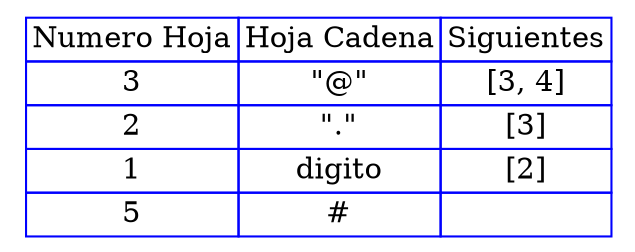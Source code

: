 digraph {

  tbl [

    shape=plaintext
    label=<
      <table border='0' cellborder='1' color='blue' cellspacing='0'>
        <tr><td>Numero Hoja</td><td>Hoja Cadena</td><td>Siguientes</td></tr><tr><td>3</td><td>"@"</td><td>[3, 4]</td></tr><tr><td>2</td><td>"."</td><td>[3]</td></tr><tr><td>1</td><td>digito</td><td>[2]</td></tr><tr><td>5</td><td>#</td><td></td></tr>

      </table>

    >];

}
